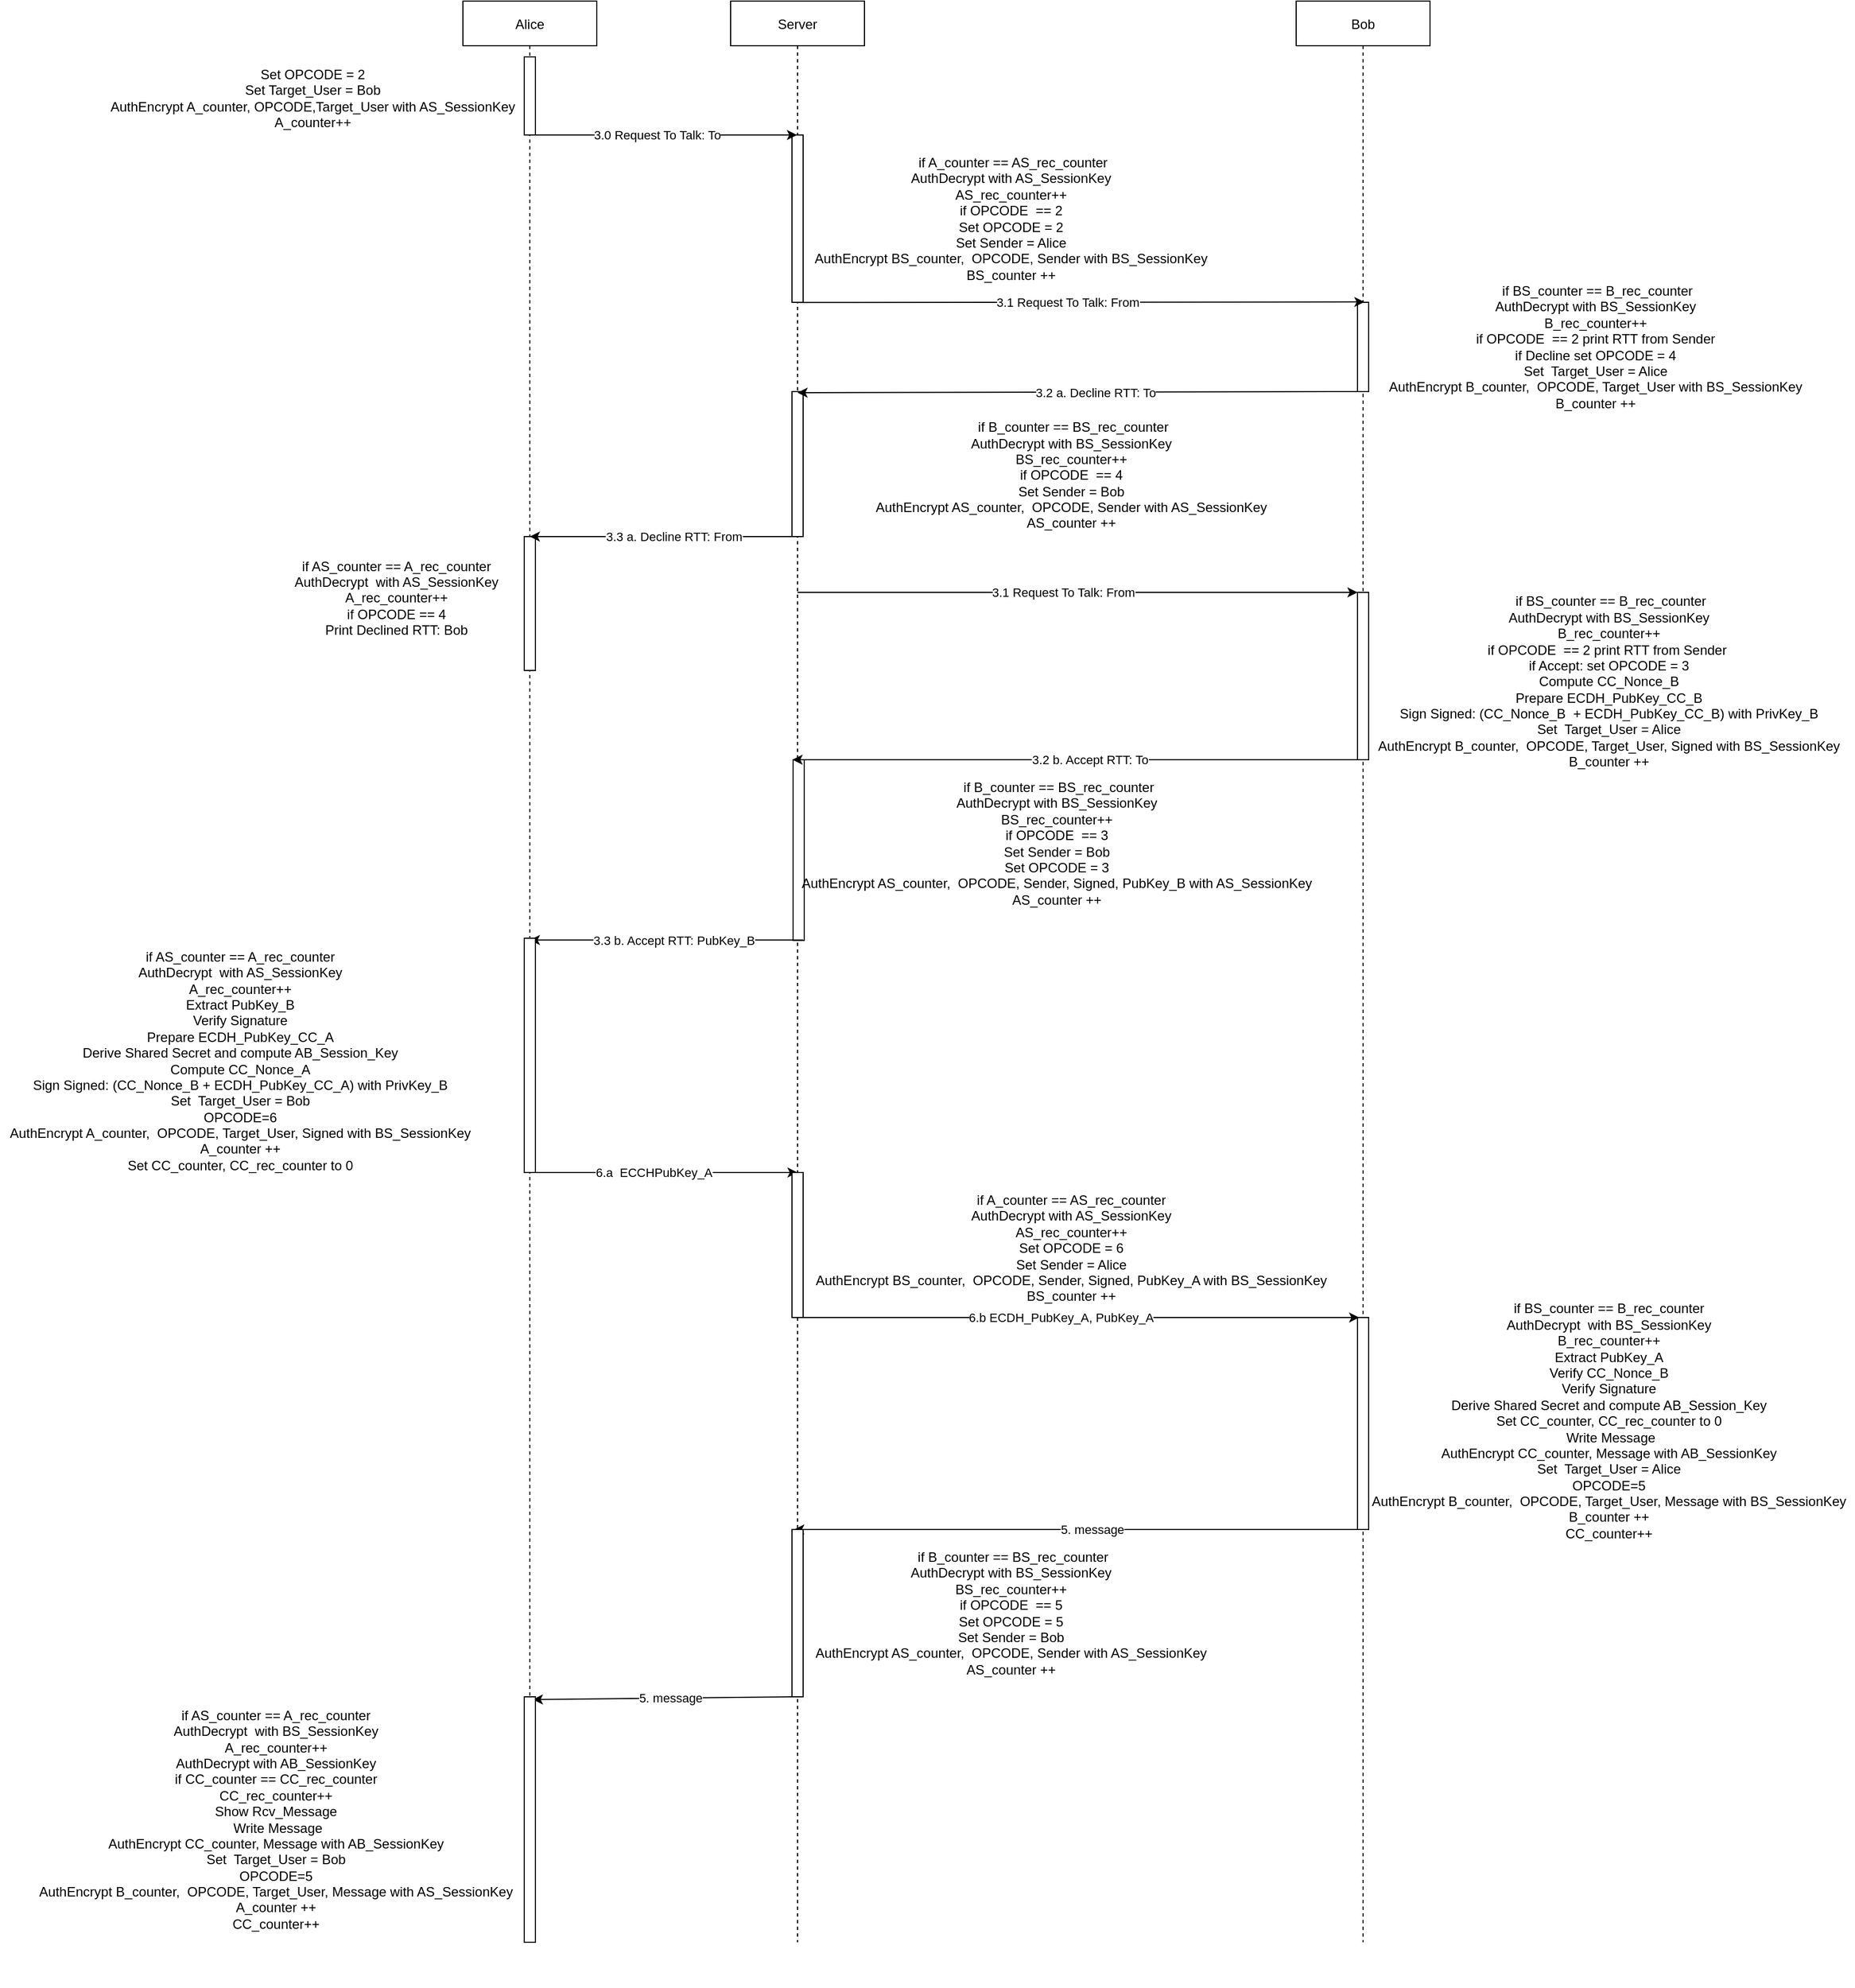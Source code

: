 <mxfile version="14.7.7" type="device"><diagram id="BZIQNNGhXJWrBAig1fvR" name="Page-1"><mxGraphModel dx="3041" dy="1184" grid="1" gridSize="10" guides="1" tooltips="1" connect="1" arrows="1" fold="1" page="1" pageScale="1" pageWidth="827" pageHeight="1169" math="0" shadow="0"><root><mxCell id="0"/><mxCell id="1" parent="0"/><mxCell id="yOrJ--uwDL7SXQ9epURj-1" value="Alice" style="shape=umlLifeline;perimeter=lifelinePerimeter;container=1;collapsible=0;recursiveResize=0;rounded=0;shadow=0;strokeWidth=1;" parent="1" vertex="1"><mxGeometry x="80" y="40" width="120" height="1740" as="geometry"/></mxCell><mxCell id="yOrJ--uwDL7SXQ9epURj-3" value="Server" style="shape=umlLifeline;perimeter=lifelinePerimeter;container=1;collapsible=0;recursiveResize=0;rounded=0;shadow=0;strokeWidth=1;" parent="1" vertex="1"><mxGeometry x="320" y="40" width="120" height="1740" as="geometry"/></mxCell><mxCell id="0j-frepMayAmGElnXc91-28" value="" style="html=1;points=[];perimeter=orthogonalPerimeter;" parent="yOrJ--uwDL7SXQ9epURj-3" vertex="1"><mxGeometry x="56" y="680" width="10" height="162" as="geometry"/></mxCell><mxCell id="yOrJ--uwDL7SXQ9epURj-4" value="" style="html=1;points=[];perimeter=orthogonalPerimeter;" parent="1" vertex="1"><mxGeometry x="375" y="160" width="10" height="150" as="geometry"/></mxCell><mxCell id="yOrJ--uwDL7SXQ9epURj-6" value="" style="endArrow=classic;html=1;" parent="1" target="yOrJ--uwDL7SXQ9epURj-3" edge="1"><mxGeometry relative="1" as="geometry"><mxPoint x="140" y="160" as="sourcePoint"/><mxPoint x="240" y="160" as="targetPoint"/></mxGeometry></mxCell><mxCell id="yOrJ--uwDL7SXQ9epURj-28" value="3.0 Request To Talk: To" style="edgeLabel;html=1;align=center;verticalAlign=middle;resizable=0;points=[];" parent="yOrJ--uwDL7SXQ9epURj-6" vertex="1" connectable="0"><mxGeometry x="-0.053" relative="1" as="geometry"><mxPoint as="offset"/></mxGeometry></mxCell><mxCell id="yOrJ--uwDL7SXQ9epURj-14" value="" style="html=1;points=[];perimeter=orthogonalPerimeter;" parent="1" vertex="1"><mxGeometry x="135" y="90" width="10" height="70" as="geometry"/></mxCell><mxCell id="yOrJ--uwDL7SXQ9epURj-18" value="&lt;br&gt;&lt;div&gt;Set OPCODE = 2&lt;/div&gt;&lt;div&gt;Set Target_User = Bob&lt;br&gt;&lt;/div&gt;&lt;div&gt;AuthEncrypt A_counter, OPCODE,Target_User with AS_SessionKey&lt;/div&gt;&lt;div&gt;A_counter++&lt;br&gt;&lt;/div&gt;" style="text;html=1;align=center;verticalAlign=middle;resizable=0;points=[];autosize=1;strokeColor=none;" parent="1" vertex="1"><mxGeometry x="-245" y="85" width="380" height="70" as="geometry"/></mxCell><mxCell id="yOrJ--uwDL7SXQ9epURj-22" value="&lt;div&gt;&lt;br&gt;&lt;/div&gt;&lt;div&gt;&amp;nbsp;if A_counter == AS_rec_counter&lt;br&gt;&lt;/div&gt;&lt;div&gt;AuthDecrypt with AS_SessionKey&lt;/div&gt;&lt;div&gt;AS_rec_counter++&lt;/div&gt;&lt;div&gt;if OPCODE&amp;nbsp; == 2&lt;br&gt;&lt;/div&gt;&lt;div&gt;Set OPCODE = 2&lt;/div&gt;&lt;div&gt;Set Sender = Alice&lt;br&gt;&lt;/div&gt;AuthEncrypt BS_counter,&amp;nbsp; OPCODE, Sender with BS_SessionKey&lt;br&gt;&lt;div&gt;BS_counter ++&lt;br&gt;&lt;/div&gt;&lt;div&gt;&lt;br&gt;&lt;/div&gt;" style="text;html=1;align=center;verticalAlign=middle;resizable=0;points=[];autosize=1;strokeColor=none;" parent="1" vertex="1"><mxGeometry x="386" y="160" width="370" height="150" as="geometry"/></mxCell><mxCell id="0j-frepMayAmGElnXc91-1" value="Bob" style="shape=umlLifeline;perimeter=lifelinePerimeter;container=1;collapsible=0;recursiveResize=0;rounded=0;shadow=0;strokeWidth=1;" parent="1" vertex="1"><mxGeometry x="827" y="40" width="120" height="1740" as="geometry"/></mxCell><mxCell id="0j-frepMayAmGElnXc91-6" value="" style="html=1;points=[];perimeter=orthogonalPerimeter;" parent="1" vertex="1"><mxGeometry x="882" y="310" width="10" height="80" as="geometry"/></mxCell><mxCell id="0j-frepMayAmGElnXc91-4" value="" style="endArrow=classic;html=1;entryX=0.62;entryY=-0.004;entryDx=0;entryDy=0;entryPerimeter=0;exitX=0.633;exitY=1.001;exitDx=0;exitDy=0;exitPerimeter=0;" parent="1" source="yOrJ--uwDL7SXQ9epURj-4" target="0j-frepMayAmGElnXc91-6" edge="1"><mxGeometry relative="1" as="geometry"><mxPoint x="390" y="309" as="sourcePoint"/><mxPoint x="880" y="310" as="targetPoint"/></mxGeometry></mxCell><mxCell id="0j-frepMayAmGElnXc91-5" value="3.1 Request To Talk: From" style="edgeLabel;html=1;align=center;verticalAlign=middle;resizable=0;points=[];" parent="0j-frepMayAmGElnXc91-4" vertex="1" connectable="0"><mxGeometry x="-0.053" relative="1" as="geometry"><mxPoint as="offset"/></mxGeometry></mxCell><mxCell id="0j-frepMayAmGElnXc91-7" value="&lt;div&gt;&lt;br&gt;&lt;/div&gt;&lt;div&gt;&amp;nbsp;if BS_counter == B_rec_counter&lt;br&gt;&lt;/div&gt;&lt;div&gt;AuthDecrypt with BS_SessionKey&lt;/div&gt;&lt;div&gt;B_rec_counter++&lt;/div&gt;&lt;div&gt;if OPCODE&amp;nbsp; == 2 print RTT from Sender&lt;br&gt;&lt;/div&gt;&lt;div&gt;if Decline set OPCODE = 4&lt;/div&gt;&lt;div&gt;Set&amp;nbsp; Target_User = Alice&lt;br&gt;&lt;/div&gt;AuthEncrypt B_counter,&amp;nbsp; OPCODE, Target_User with BS_SessionKey&lt;br&gt;&lt;div&gt;B_counter ++&lt;br&gt;&lt;/div&gt;&lt;div&gt;&lt;br&gt;&lt;/div&gt;" style="text;html=1;align=center;verticalAlign=middle;resizable=0;points=[];autosize=1;strokeColor=none;" parent="1" vertex="1"><mxGeometry x="900" y="280" width="390" height="140" as="geometry"/></mxCell><mxCell id="0j-frepMayAmGElnXc91-12" value="" style="html=1;points=[];perimeter=orthogonalPerimeter;" parent="1" vertex="1"><mxGeometry x="375" y="390" width="10" height="130" as="geometry"/></mxCell><mxCell id="0j-frepMayAmGElnXc91-10" value="" style="endArrow=classic;html=1;" parent="1" source="0j-frepMayAmGElnXc91-1" edge="1"><mxGeometry relative="1" as="geometry"><mxPoint x="842.286" y="460" as="sourcePoint"/><mxPoint x="380" y="391" as="targetPoint"/><Array as="points"><mxPoint x="870" y="390"/></Array></mxGeometry></mxCell><mxCell id="0j-frepMayAmGElnXc91-11" value="3.2 a. Decline RTT: To" style="edgeLabel;html=1;align=center;verticalAlign=middle;resizable=0;points=[];" parent="0j-frepMayAmGElnXc91-10" vertex="1" connectable="0"><mxGeometry x="-0.053" relative="1" as="geometry"><mxPoint as="offset"/></mxGeometry></mxCell><mxCell id="0j-frepMayAmGElnXc91-14" value="&lt;div&gt;&lt;br&gt;&lt;/div&gt;&lt;div&gt;&amp;nbsp;if B_counter == BS_rec_counter&lt;br&gt;&lt;/div&gt;&lt;div&gt;AuthDecrypt with BS_SessionKey&lt;/div&gt;&lt;div&gt;BS_rec_counter++&lt;/div&gt;&lt;div&gt;if OPCODE&amp;nbsp; == 4&lt;br&gt;&lt;/div&gt;&lt;div&gt;Set Sender = Bob&lt;br&gt;&lt;/div&gt;AuthEncrypt AS_counter,&amp;nbsp; OPCODE, Sender with AS_SessionKey&lt;br&gt;&lt;div&gt;AS_counter ++&lt;br&gt;&lt;/div&gt;&lt;div&gt;&lt;br&gt;&lt;/div&gt;" style="text;html=1;align=center;verticalAlign=middle;resizable=0;points=[];autosize=1;strokeColor=none;" parent="1" vertex="1"><mxGeometry x="440" y="405" width="370" height="120" as="geometry"/></mxCell><mxCell id="0j-frepMayAmGElnXc91-20" value="if AS_counter == A_rec_counter&lt;div&gt;AuthDecrypt&amp;nbsp; with AS_SessionKey&lt;/div&gt;&lt;div&gt;A_rec_counter++&lt;/div&gt;&lt;div&gt;if OPCODE == 4&lt;/div&gt;&lt;div&gt;Print Declined RTT: Bob&lt;/div&gt;" style="text;html=1;align=center;verticalAlign=middle;resizable=0;points=[];autosize=1;strokeColor=none;" parent="1" vertex="1"><mxGeometry x="-80" y="540" width="200" height="70" as="geometry"/></mxCell><mxCell id="0j-frepMayAmGElnXc91-21" value="" style="html=1;points=[];perimeter=orthogonalPerimeter;" parent="1" vertex="1"><mxGeometry x="135" y="520" width="10" height="120" as="geometry"/></mxCell><mxCell id="0j-frepMayAmGElnXc91-15" value="" style="endArrow=classic;html=1;" parent="1" edge="1"><mxGeometry relative="1" as="geometry"><mxPoint x="384.996" y="520" as="sourcePoint"/><mxPoint x="140" y="520" as="targetPoint"/><Array as="points"><mxPoint x="270" y="520"/></Array></mxGeometry></mxCell><mxCell id="0j-frepMayAmGElnXc91-16" value="3.3 a. Decline RTT: From" style="edgeLabel;html=1;align=center;verticalAlign=middle;resizable=0;points=[];" parent="0j-frepMayAmGElnXc91-15" vertex="1" connectable="0"><mxGeometry x="-0.053" relative="1" as="geometry"><mxPoint as="offset"/></mxGeometry></mxCell><mxCell id="0j-frepMayAmGElnXc91-22" value="" style="endArrow=classic;html=1;" parent="1" edge="1"><mxGeometry relative="1" as="geometry"><mxPoint x="882" y="720" as="sourcePoint"/><mxPoint x="375.5" y="720" as="targetPoint"/></mxGeometry></mxCell><mxCell id="0j-frepMayAmGElnXc91-23" value="3.2 b. Accept RTT: To" style="edgeLabel;html=1;align=center;verticalAlign=middle;resizable=0;points=[];" parent="0j-frepMayAmGElnXc91-22" vertex="1" connectable="0"><mxGeometry x="-0.053" relative="1" as="geometry"><mxPoint as="offset"/></mxGeometry></mxCell><mxCell id="0j-frepMayAmGElnXc91-26" value="" style="html=1;points=[];perimeter=orthogonalPerimeter;" parent="1" vertex="1"><mxGeometry x="882" y="570" width="10" height="150" as="geometry"/></mxCell><mxCell id="0j-frepMayAmGElnXc91-27" value="&lt;div&gt;&lt;br&gt;&lt;/div&gt;&lt;div&gt;&amp;nbsp;if B_counter == BS_rec_counter&lt;br&gt;&lt;/div&gt;&lt;div&gt;AuthDecrypt with BS_SessionKey&lt;/div&gt;&lt;div&gt;BS_rec_counter++&lt;/div&gt;&lt;div&gt;if OPCODE&amp;nbsp; == 3&lt;br&gt;&lt;/div&gt;&lt;div&gt;Set Sender = Bob&lt;/div&gt;&lt;div&gt;Set OPCODE = 3&lt;br&gt;&lt;/div&gt;AuthEncrypt AS_counter,&amp;nbsp; OPCODE, Sender, Signed, PubKey_B with AS_SessionKey&lt;br&gt;&lt;div&gt;AS_counter ++&lt;br&gt;&lt;/div&gt;&lt;div&gt;&lt;br&gt;&lt;/div&gt;" style="text;html=1;align=center;verticalAlign=middle;resizable=0;points=[];autosize=1;strokeColor=none;" parent="1" vertex="1"><mxGeometry x="377" y="725" width="470" height="140" as="geometry"/></mxCell><mxCell id="0j-frepMayAmGElnXc91-30" value="" style="endArrow=classic;html=1;" parent="1" edge="1"><mxGeometry relative="1" as="geometry"><mxPoint x="384.996" y="881.6" as="sourcePoint"/><mxPoint x="140" y="881.6" as="targetPoint"/><Array as="points"><mxPoint x="270" y="881.6"/></Array></mxGeometry></mxCell><mxCell id="0j-frepMayAmGElnXc91-31" value="3.3 b. Accept RTT: PubKey_B" style="edgeLabel;html=1;align=center;verticalAlign=middle;resizable=0;points=[];" parent="0j-frepMayAmGElnXc91-30" vertex="1" connectable="0"><mxGeometry x="-0.053" relative="1" as="geometry"><mxPoint as="offset"/></mxGeometry></mxCell><mxCell id="0j-frepMayAmGElnXc91-32" value="" style="endArrow=classic;html=1;" parent="1" edge="1"><mxGeometry relative="1" as="geometry"><mxPoint x="377" y="1220" as="sourcePoint"/><mxPoint x="883.5" y="1220" as="targetPoint"/></mxGeometry></mxCell><mxCell id="0j-frepMayAmGElnXc91-33" value="6.b ECDH_PubKey_A, PubKey_A" style="edgeLabel;html=1;align=center;verticalAlign=middle;resizable=0;points=[];" parent="0j-frepMayAmGElnXc91-32" vertex="1" connectable="0"><mxGeometry x="-0.053" relative="1" as="geometry"><mxPoint x="-1" as="offset"/></mxGeometry></mxCell><mxCell id="0j-frepMayAmGElnXc91-37" value="if A_counter == AS_rec_counter&lt;br&gt;AuthDecrypt with AS_SessionKey&lt;br&gt;AS_rec_counter++&lt;br&gt;&lt;div&gt;Set OPCODE = 6&lt;/div&gt;&lt;div&gt;Set Sender = Alice&lt;/div&gt;AuthEncrypt BS_counter,&amp;nbsp; OPCODE, Sender, Signed, PubKey_A with BS_SessionKey&lt;br&gt;&lt;div&gt;BS_counter ++&lt;br&gt;&lt;/div&gt;&lt;div&gt;&lt;br&gt;&lt;/div&gt;" style="text;html=1;align=center;verticalAlign=middle;resizable=0;points=[];autosize=1;strokeColor=none;" parent="1" vertex="1"><mxGeometry x="390" y="1110" width="470" height="110" as="geometry"/></mxCell><mxCell id="LT-ZDibzOVx7Kyl37eNx-1" value="&lt;div&gt;&lt;br&gt;&lt;/div&gt;&lt;div&gt;&amp;nbsp;if BS_counter == B_rec_counter&lt;br&gt;&lt;/div&gt;&lt;div&gt;AuthDecrypt with BS_SessionKey&lt;/div&gt;&lt;div&gt;B_rec_counter++&lt;/div&gt;&lt;div&gt;if OPCODE&amp;nbsp; == 2 print RTT from Sender&lt;span&gt;&amp;nbsp;&lt;/span&gt;&lt;/div&gt;&lt;div&gt;if Accept: set OPCODE = 3&lt;br&gt;&lt;/div&gt;&lt;div&gt;&lt;div&gt;Compute CC_Nonce_B&lt;br&gt;&lt;/div&gt;&lt;div&gt;Prepare ECDH_PubKey_CC_B&lt;/div&gt;&lt;/div&gt;&lt;div&gt;Sign Signed: (CC_Nonce_B&amp;nbsp; + ECDH_PubKey_CC_B)&amp;nbsp;with PrivKey_B&lt;/div&gt;&lt;div&gt;Set&amp;nbsp; Target_User = Alice&lt;br&gt;&lt;/div&gt;AuthEncrypt B_counter,&amp;nbsp; OPCODE, Target_User, Signed with BS_SessionKey&lt;br&gt;&lt;div&gt;B_counter ++&lt;br&gt;&lt;/div&gt;&lt;div&gt;&lt;br&gt;&lt;/div&gt;" style="text;html=1;align=center;verticalAlign=middle;resizable=0;points=[];autosize=1;strokeColor=none;" vertex="1" parent="1"><mxGeometry x="892" y="560" width="430" height="180" as="geometry"/></mxCell><mxCell id="LT-ZDibzOVx7Kyl37eNx-2" value="if AS_counter == A_rec_counter&lt;div&gt;AuthDecrypt&amp;nbsp; with AS_SessionKey&lt;/div&gt;&lt;div&gt;A_rec_counter++&lt;/div&gt;&lt;div&gt;Extract PubKey_B&lt;br&gt;&lt;/div&gt;&lt;div&gt;Verify Signature&lt;/div&gt;&lt;div&gt;Prepare ECDH_PubKey_CC_A&lt;br&gt;&lt;/div&gt;&lt;div&gt;Derive Shared Secret and compute AB_Session_Key&lt;br&gt;&lt;/div&gt;&lt;div&gt;Compute CC_Nonce_A&lt;br&gt;&lt;/div&gt;&lt;div&gt;&lt;div&gt;Sign Signed: (CC_Nonce_B + ECDH_PubKey_CC_A)&amp;nbsp;with PrivKey_B&lt;/div&gt;&lt;div&gt;Set&amp;nbsp; Target_User = Bob&lt;br&gt;&lt;/div&gt;&lt;div&gt;OPCODE=6&lt;/div&gt;AuthEncrypt A_counter,&amp;nbsp; OPCODE, Target_User, Signed with BS_SessionKey&lt;br&gt;&lt;div&gt;A_counter ++&lt;/div&gt;&lt;/div&gt;&lt;div&gt;&lt;span&gt;Set CC_counter, CC_rec_counter to 0&lt;/span&gt;&lt;br&gt;&lt;/div&gt;" style="text;html=1;align=center;verticalAlign=middle;resizable=0;points=[];autosize=1;strokeColor=none;" vertex="1" parent="1"><mxGeometry x="-335" y="890" width="430" height="200" as="geometry"/></mxCell><mxCell id="LT-ZDibzOVx7Kyl37eNx-3" value="" style="html=1;points=[];perimeter=orthogonalPerimeter;" vertex="1" parent="1"><mxGeometry x="135" y="880" width="10" height="210" as="geometry"/></mxCell><mxCell id="LT-ZDibzOVx7Kyl37eNx-4" value="" style="endArrow=classic;html=1;" edge="1" parent="1"><mxGeometry relative="1" as="geometry"><mxPoint x="135" y="1090" as="sourcePoint"/><mxPoint x="380" y="1090" as="targetPoint"/><Array as="points"><mxPoint x="270" y="1090"/></Array></mxGeometry></mxCell><mxCell id="LT-ZDibzOVx7Kyl37eNx-5" value="6.a&amp;nbsp; ECCHPubKey_A" style="edgeLabel;html=1;align=center;verticalAlign=middle;resizable=0;points=[];" vertex="1" connectable="0" parent="LT-ZDibzOVx7Kyl37eNx-4"><mxGeometry x="-0.053" relative="1" as="geometry"><mxPoint as="offset"/></mxGeometry></mxCell><mxCell id="LT-ZDibzOVx7Kyl37eNx-8" value="" style="endArrow=classic;html=1;entryX=0.62;entryY=-0.004;entryDx=0;entryDy=0;entryPerimeter=0;fontStyle=0" edge="1" parent="1" source="yOrJ--uwDL7SXQ9epURj-3"><mxGeometry relative="1" as="geometry"><mxPoint x="550" y="570" as="sourcePoint"/><mxPoint x="882.0" y="570" as="targetPoint"/></mxGeometry></mxCell><mxCell id="LT-ZDibzOVx7Kyl37eNx-9" value="3.1 Request To Talk: From" style="edgeLabel;html=1;align=center;verticalAlign=middle;resizable=0;points=[];" vertex="1" connectable="0" parent="LT-ZDibzOVx7Kyl37eNx-8"><mxGeometry x="-0.053" relative="1" as="geometry"><mxPoint as="offset"/></mxGeometry></mxCell><mxCell id="LT-ZDibzOVx7Kyl37eNx-10" value="" style="html=1;points=[];perimeter=orthogonalPerimeter;" vertex="1" parent="1"><mxGeometry x="375" y="1090" width="10" height="130" as="geometry"/></mxCell><mxCell id="LT-ZDibzOVx7Kyl37eNx-12" value="if BS_counter == B_rec_counter&lt;div&gt;AuthDecrypt&amp;nbsp; with BS_SessionKey&lt;/div&gt;&lt;div&gt;B_rec_counter++&lt;/div&gt;&lt;div&gt;Extract PubKey_A&lt;/div&gt;Verify CC_Nonce_B&lt;div&gt;Verify Signature&lt;/div&gt;&lt;div&gt;Derive Shared Secret and compute AB_Session_Key&lt;/div&gt;Set CC_counter, CC_rec_counter to 0&lt;div&gt;&lt;div&gt;&amp;nbsp;Write Message&lt;/div&gt;&lt;div&gt;AuthEncrypt CC_counter, Message with AB_SessionKey&lt;br&gt;&lt;/div&gt;&lt;div&gt;Set&amp;nbsp; Target_User = Alice&lt;br&gt;&lt;/div&gt;&lt;div&gt;OPCODE=5&lt;/div&gt;AuthEncrypt B_counter,&amp;nbsp; OPCODE, Target_User, Message with BS_SessionKey&lt;br&gt;&lt;div&gt;B_counter ++&lt;/div&gt;&lt;/div&gt;&lt;div&gt;CC_counter++&lt;br&gt;&lt;/div&gt;&lt;div&gt;&lt;br&gt;&lt;/div&gt;" style="text;html=1;align=center;verticalAlign=middle;resizable=0;points=[];autosize=1;strokeColor=none;" vertex="1" parent="1"><mxGeometry x="887" y="1205" width="440" height="230" as="geometry"/></mxCell><mxCell id="LT-ZDibzOVx7Kyl37eNx-13" value="" style="html=1;points=[];perimeter=orthogonalPerimeter;" vertex="1" parent="1"><mxGeometry x="882" y="1220" width="10" height="190" as="geometry"/></mxCell><mxCell id="LT-ZDibzOVx7Kyl37eNx-14" value="" style="endArrow=classic;html=1;" edge="1" parent="1"><mxGeometry relative="1" as="geometry"><mxPoint x="883.5" y="1410" as="sourcePoint"/><mxPoint x="377" y="1410" as="targetPoint"/></mxGeometry></mxCell><mxCell id="LT-ZDibzOVx7Kyl37eNx-15" value="5. message" style="edgeLabel;html=1;align=center;verticalAlign=middle;resizable=0;points=[];" vertex="1" connectable="0" parent="LT-ZDibzOVx7Kyl37eNx-14"><mxGeometry x="-0.053" relative="1" as="geometry"><mxPoint as="offset"/></mxGeometry></mxCell><mxCell id="LT-ZDibzOVx7Kyl37eNx-19" value="" style="html=1;points=[];perimeter=orthogonalPerimeter;" vertex="1" parent="1"><mxGeometry x="375" y="1410" width="10" height="150" as="geometry"/></mxCell><mxCell id="LT-ZDibzOVx7Kyl37eNx-20" value="" style="endArrow=classic;html=1;entryX=0.768;entryY=0.011;entryDx=0;entryDy=0;entryPerimeter=0;" edge="1" parent="1" target="LT-ZDibzOVx7Kyl37eNx-22"><mxGeometry relative="1" as="geometry"><mxPoint x="377" y="1560" as="sourcePoint"/><mxPoint x="146.49" y="1558.24" as="targetPoint"/></mxGeometry></mxCell><mxCell id="LT-ZDibzOVx7Kyl37eNx-21" value="5. message" style="edgeLabel;html=1;align=center;verticalAlign=middle;resizable=0;points=[];" vertex="1" connectable="0" parent="LT-ZDibzOVx7Kyl37eNx-20"><mxGeometry x="-0.053" relative="1" as="geometry"><mxPoint as="offset"/></mxGeometry></mxCell><mxCell id="LT-ZDibzOVx7Kyl37eNx-22" value="" style="html=1;points=[];perimeter=orthogonalPerimeter;" vertex="1" parent="1"><mxGeometry x="135" y="1560" width="10" height="220" as="geometry"/></mxCell><mxCell id="LT-ZDibzOVx7Kyl37eNx-24" value="&lt;div&gt;&lt;br&gt;&lt;/div&gt;&lt;div&gt;&amp;nbsp;if B_counter == BS_rec_counter&lt;br&gt;&lt;/div&gt;&lt;div&gt;AuthDecrypt with BS_SessionKey&lt;/div&gt;&lt;div&gt;BS_rec_counter++&lt;/div&gt;&lt;div&gt;if OPCODE&amp;nbsp; == 5&lt;br&gt;&lt;/div&gt;&lt;div&gt;Set OPCODE = 5&lt;/div&gt;&lt;div&gt;Set Sender = Bob&lt;br&gt;&lt;/div&gt;AuthEncrypt AS_counter,&amp;nbsp; OPCODE, Sender with AS_SessionKey&lt;br&gt;&lt;div&gt;AS_counter ++&lt;br&gt;&lt;/div&gt;&lt;div&gt;&lt;br&gt;&lt;/div&gt;" style="text;html=1;align=center;verticalAlign=middle;resizable=0;points=[];autosize=1;strokeColor=none;" vertex="1" parent="1"><mxGeometry x="386" y="1415" width="370" height="140" as="geometry"/></mxCell><mxCell id="LT-ZDibzOVx7Kyl37eNx-25" value="&lt;span&gt;if AS_counter == A_rec_counter&lt;/span&gt;&lt;div&gt;AuthDecrypt&amp;nbsp; with BS_SessionKey&lt;/div&gt;&lt;div&gt;A_rec_counter++&lt;/div&gt;&lt;div&gt;AuthDecrypt with AB_SessionKey&lt;/div&gt;&lt;div&gt;&lt;div&gt;if CC_counter == CC_rec_counter&lt;br&gt;&lt;/div&gt;&lt;div&gt;CC_rec_counter++&lt;br&gt;&lt;/div&gt;&lt;div&gt;Show Rcv_Message&lt;/div&gt;&lt;div&gt;&amp;nbsp;Write Message&lt;/div&gt;&lt;div&gt;AuthEncrypt CC_counter, Message with AB_SessionKey&lt;br&gt;&lt;/div&gt;&lt;div&gt;Set&amp;nbsp; Target_User = Bob&lt;br&gt;&lt;/div&gt;&lt;div&gt;OPCODE=5&lt;/div&gt;AuthEncrypt B_counter,&amp;nbsp; OPCODE, Target_User, Message with AS_SessionKey&lt;br&gt;&lt;div&gt;A_counter ++&lt;/div&gt;&lt;/div&gt;&lt;div&gt;CC_counter++&lt;/div&gt;" style="text;html=1;strokeColor=none;fillColor=none;align=center;verticalAlign=middle;whiteSpace=wrap;rounded=0;" vertex="1" parent="1"><mxGeometry x="-310" y="1520" width="445" height="300" as="geometry"/></mxCell></root></mxGraphModel></diagram></mxfile>